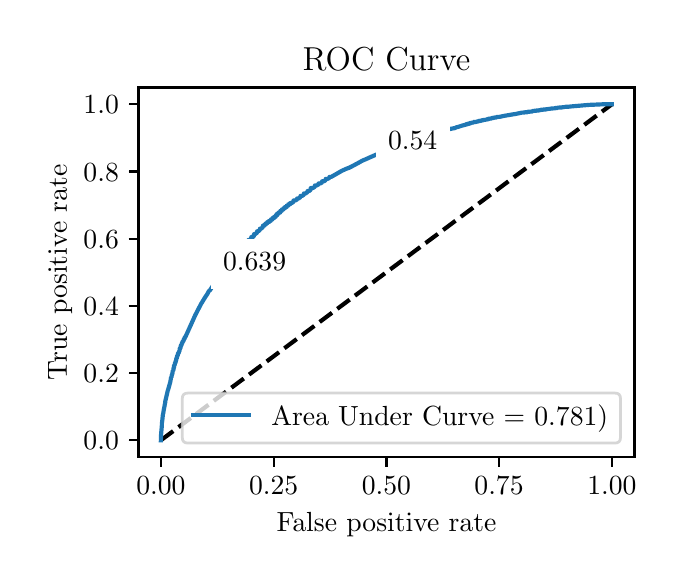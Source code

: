 \begingroup%
\makeatletter%
\begin{pgfpicture}%
\pgfpathrectangle{\pgfpointorigin}{\pgfqpoint{3.144in}{2.646in}}%
\pgfusepath{use as bounding box, clip}%
\begin{pgfscope}%
\pgfsetbuttcap%
\pgfsetmiterjoin%
\definecolor{currentfill}{rgb}{1.0,1.0,1.0}%
\pgfsetfillcolor{currentfill}%
\pgfsetlinewidth{0.0pt}%
\definecolor{currentstroke}{rgb}{1.0,1.0,1.0}%
\pgfsetstrokecolor{currentstroke}%
\pgfsetdash{}{0pt}%
\pgfpathmoveto{\pgfqpoint{0.0in}{0.0in}}%
\pgfpathlineto{\pgfqpoint{3.144in}{0.0in}}%
\pgfpathlineto{\pgfqpoint{3.144in}{2.646in}}%
\pgfpathlineto{\pgfqpoint{0.0in}{2.646in}}%
\pgfpathlineto{\pgfqpoint{0.0in}{0.0in}}%
\pgfpathclose%
\pgfusepath{fill}%
\end{pgfscope}%
\begin{pgfscope}%
\pgfsetbuttcap%
\pgfsetmiterjoin%
\definecolor{currentfill}{rgb}{1.0,1.0,1.0}%
\pgfsetfillcolor{currentfill}%
\pgfsetlinewidth{0.0pt}%
\definecolor{currentstroke}{rgb}{0.0,0.0,0.0}%
\pgfsetstrokecolor{currentstroke}%
\pgfsetstrokeopacity{0.0}%
\pgfsetdash{}{0pt}%
\pgfpathmoveto{\pgfqpoint{0.554in}{0.499in}}%
\pgfpathlineto{\pgfqpoint{3.034in}{0.499in}}%
\pgfpathlineto{\pgfqpoint{3.034in}{2.347in}}%
\pgfpathlineto{\pgfqpoint{0.554in}{2.347in}}%
\pgfpathlineto{\pgfqpoint{0.554in}{0.499in}}%
\pgfpathclose%
\pgfusepath{fill}%
\end{pgfscope}%
\begin{pgfscope}%
\pgfsetbuttcap%
\pgfsetroundjoin%
\definecolor{currentfill}{rgb}{0.0,0.0,0.0}%
\pgfsetfillcolor{currentfill}%
\pgfsetlinewidth{0.803pt}%
\definecolor{currentstroke}{rgb}{0.0,0.0,0.0}%
\pgfsetstrokecolor{currentstroke}%
\pgfsetdash{}{0pt}%
\pgfsys@defobject{currentmarker}{\pgfqpoint{0.0in}{-0.049in}}{\pgfqpoint{0.0in}{0.0in}}{%
\pgfpathmoveto{\pgfqpoint{0.0in}{0.0in}}%
\pgfpathlineto{\pgfqpoint{0.0in}{-0.049in}}%
\pgfusepath{stroke,fill}%
}%
\begin{pgfscope}%
\pgfsys@transformshift{0.666in}{0.499in}%
\pgfsys@useobject{currentmarker}{}%
\end{pgfscope}%
\end{pgfscope}%
\begin{pgfscope}%
\definecolor{textcolor}{rgb}{0.0,0.0,0.0}%
\pgfsetstrokecolor{textcolor}%
\pgfsetfillcolor{textcolor}%
\pgftext[x=0.666in,y=0.402in,,top]{\color{textcolor}\rmfamily\fontsize{10.0}{12.0}\selectfont \(\displaystyle {0.00}\)}%
\end{pgfscope}%
\begin{pgfscope}%
\pgfsetbuttcap%
\pgfsetroundjoin%
\definecolor{currentfill}{rgb}{0.0,0.0,0.0}%
\pgfsetfillcolor{currentfill}%
\pgfsetlinewidth{0.803pt}%
\definecolor{currentstroke}{rgb}{0.0,0.0,0.0}%
\pgfsetstrokecolor{currentstroke}%
\pgfsetdash{}{0pt}%
\pgfsys@defobject{currentmarker}{\pgfqpoint{0.0in}{-0.049in}}{\pgfqpoint{0.0in}{0.0in}}{%
\pgfpathmoveto{\pgfqpoint{0.0in}{0.0in}}%
\pgfpathlineto{\pgfqpoint{0.0in}{-0.049in}}%
\pgfusepath{stroke,fill}%
}%
\begin{pgfscope}%
\pgfsys@transformshift{1.23in}{0.499in}%
\pgfsys@useobject{currentmarker}{}%
\end{pgfscope}%
\end{pgfscope}%
\begin{pgfscope}%
\definecolor{textcolor}{rgb}{0.0,0.0,0.0}%
\pgfsetstrokecolor{textcolor}%
\pgfsetfillcolor{textcolor}%
\pgftext[x=1.23in,y=0.402in,,top]{\color{textcolor}\rmfamily\fontsize{10.0}{12.0}\selectfont \(\displaystyle {0.25}\)}%
\end{pgfscope}%
\begin{pgfscope}%
\pgfsetbuttcap%
\pgfsetroundjoin%
\definecolor{currentfill}{rgb}{0.0,0.0,0.0}%
\pgfsetfillcolor{currentfill}%
\pgfsetlinewidth{0.803pt}%
\definecolor{currentstroke}{rgb}{0.0,0.0,0.0}%
\pgfsetstrokecolor{currentstroke}%
\pgfsetdash{}{0pt}%
\pgfsys@defobject{currentmarker}{\pgfqpoint{0.0in}{-0.049in}}{\pgfqpoint{0.0in}{0.0in}}{%
\pgfpathmoveto{\pgfqpoint{0.0in}{0.0in}}%
\pgfpathlineto{\pgfqpoint{0.0in}{-0.049in}}%
\pgfusepath{stroke,fill}%
}%
\begin{pgfscope}%
\pgfsys@transformshift{1.794in}{0.499in}%
\pgfsys@useobject{currentmarker}{}%
\end{pgfscope}%
\end{pgfscope}%
\begin{pgfscope}%
\definecolor{textcolor}{rgb}{0.0,0.0,0.0}%
\pgfsetstrokecolor{textcolor}%
\pgfsetfillcolor{textcolor}%
\pgftext[x=1.794in,y=0.402in,,top]{\color{textcolor}\rmfamily\fontsize{10.0}{12.0}\selectfont \(\displaystyle {0.50}\)}%
\end{pgfscope}%
\begin{pgfscope}%
\pgfsetbuttcap%
\pgfsetroundjoin%
\definecolor{currentfill}{rgb}{0.0,0.0,0.0}%
\pgfsetfillcolor{currentfill}%
\pgfsetlinewidth{0.803pt}%
\definecolor{currentstroke}{rgb}{0.0,0.0,0.0}%
\pgfsetstrokecolor{currentstroke}%
\pgfsetdash{}{0pt}%
\pgfsys@defobject{currentmarker}{\pgfqpoint{0.0in}{-0.049in}}{\pgfqpoint{0.0in}{0.0in}}{%
\pgfpathmoveto{\pgfqpoint{0.0in}{0.0in}}%
\pgfpathlineto{\pgfqpoint{0.0in}{-0.049in}}%
\pgfusepath{stroke,fill}%
}%
\begin{pgfscope}%
\pgfsys@transformshift{2.357in}{0.499in}%
\pgfsys@useobject{currentmarker}{}%
\end{pgfscope}%
\end{pgfscope}%
\begin{pgfscope}%
\definecolor{textcolor}{rgb}{0.0,0.0,0.0}%
\pgfsetstrokecolor{textcolor}%
\pgfsetfillcolor{textcolor}%
\pgftext[x=2.357in,y=0.402in,,top]{\color{textcolor}\rmfamily\fontsize{10.0}{12.0}\selectfont \(\displaystyle {0.75}\)}%
\end{pgfscope}%
\begin{pgfscope}%
\pgfsetbuttcap%
\pgfsetroundjoin%
\definecolor{currentfill}{rgb}{0.0,0.0,0.0}%
\pgfsetfillcolor{currentfill}%
\pgfsetlinewidth{0.803pt}%
\definecolor{currentstroke}{rgb}{0.0,0.0,0.0}%
\pgfsetstrokecolor{currentstroke}%
\pgfsetdash{}{0pt}%
\pgfsys@defobject{currentmarker}{\pgfqpoint{0.0in}{-0.049in}}{\pgfqpoint{0.0in}{0.0in}}{%
\pgfpathmoveto{\pgfqpoint{0.0in}{0.0in}}%
\pgfpathlineto{\pgfqpoint{0.0in}{-0.049in}}%
\pgfusepath{stroke,fill}%
}%
\begin{pgfscope}%
\pgfsys@transformshift{2.921in}{0.499in}%
\pgfsys@useobject{currentmarker}{}%
\end{pgfscope}%
\end{pgfscope}%
\begin{pgfscope}%
\definecolor{textcolor}{rgb}{0.0,0.0,0.0}%
\pgfsetstrokecolor{textcolor}%
\pgfsetfillcolor{textcolor}%
\pgftext[x=2.921in,y=0.402in,,top]{\color{textcolor}\rmfamily\fontsize{10.0}{12.0}\selectfont \(\displaystyle {1.00}\)}%
\end{pgfscope}%
\begin{pgfscope}%
\definecolor{textcolor}{rgb}{0.0,0.0,0.0}%
\pgfsetstrokecolor{textcolor}%
\pgfsetfillcolor{textcolor}%
\pgftext[x=1.794in,y=0.223in,,top]{\color{textcolor}\rmfamily\fontsize{10.0}{12.0}\selectfont False positive rate}%
\end{pgfscope}%
\begin{pgfscope}%
\pgfsetbuttcap%
\pgfsetroundjoin%
\definecolor{currentfill}{rgb}{0.0,0.0,0.0}%
\pgfsetfillcolor{currentfill}%
\pgfsetlinewidth{0.803pt}%
\definecolor{currentstroke}{rgb}{0.0,0.0,0.0}%
\pgfsetstrokecolor{currentstroke}%
\pgfsetdash{}{0pt}%
\pgfsys@defobject{currentmarker}{\pgfqpoint{-0.049in}{0.0in}}{\pgfqpoint{-0.0in}{0.0in}}{%
\pgfpathmoveto{\pgfqpoint{-0.0in}{0.0in}}%
\pgfpathlineto{\pgfqpoint{-0.049in}{0.0in}}%
\pgfusepath{stroke,fill}%
}%
\begin{pgfscope}%
\pgfsys@transformshift{0.554in}{0.583in}%
\pgfsys@useobject{currentmarker}{}%
\end{pgfscope}%
\end{pgfscope}%
\begin{pgfscope}%
\definecolor{textcolor}{rgb}{0.0,0.0,0.0}%
\pgfsetstrokecolor{textcolor}%
\pgfsetfillcolor{textcolor}%
\pgftext[x=0.279in, y=0.535in, left, base]{\color{textcolor}\rmfamily\fontsize{10.0}{12.0}\selectfont \(\displaystyle {0.0}\)}%
\end{pgfscope}%
\begin{pgfscope}%
\pgfsetbuttcap%
\pgfsetroundjoin%
\definecolor{currentfill}{rgb}{0.0,0.0,0.0}%
\pgfsetfillcolor{currentfill}%
\pgfsetlinewidth{0.803pt}%
\definecolor{currentstroke}{rgb}{0.0,0.0,0.0}%
\pgfsetstrokecolor{currentstroke}%
\pgfsetdash{}{0pt}%
\pgfsys@defobject{currentmarker}{\pgfqpoint{-0.049in}{0.0in}}{\pgfqpoint{-0.0in}{0.0in}}{%
\pgfpathmoveto{\pgfqpoint{-0.0in}{0.0in}}%
\pgfpathlineto{\pgfqpoint{-0.049in}{0.0in}}%
\pgfusepath{stroke,fill}%
}%
\begin{pgfscope}%
\pgfsys@transformshift{0.554in}{0.919in}%
\pgfsys@useobject{currentmarker}{}%
\end{pgfscope}%
\end{pgfscope}%
\begin{pgfscope}%
\definecolor{textcolor}{rgb}{0.0,0.0,0.0}%
\pgfsetstrokecolor{textcolor}%
\pgfsetfillcolor{textcolor}%
\pgftext[x=0.279in, y=0.871in, left, base]{\color{textcolor}\rmfamily\fontsize{10.0}{12.0}\selectfont \(\displaystyle {0.2}\)}%
\end{pgfscope}%
\begin{pgfscope}%
\pgfsetbuttcap%
\pgfsetroundjoin%
\definecolor{currentfill}{rgb}{0.0,0.0,0.0}%
\pgfsetfillcolor{currentfill}%
\pgfsetlinewidth{0.803pt}%
\definecolor{currentstroke}{rgb}{0.0,0.0,0.0}%
\pgfsetstrokecolor{currentstroke}%
\pgfsetdash{}{0pt}%
\pgfsys@defobject{currentmarker}{\pgfqpoint{-0.049in}{0.0in}}{\pgfqpoint{-0.0in}{0.0in}}{%
\pgfpathmoveto{\pgfqpoint{-0.0in}{0.0in}}%
\pgfpathlineto{\pgfqpoint{-0.049in}{0.0in}}%
\pgfusepath{stroke,fill}%
}%
\begin{pgfscope}%
\pgfsys@transformshift{0.554in}{1.255in}%
\pgfsys@useobject{currentmarker}{}%
\end{pgfscope}%
\end{pgfscope}%
\begin{pgfscope}%
\definecolor{textcolor}{rgb}{0.0,0.0,0.0}%
\pgfsetstrokecolor{textcolor}%
\pgfsetfillcolor{textcolor}%
\pgftext[x=0.279in, y=1.207in, left, base]{\color{textcolor}\rmfamily\fontsize{10.0}{12.0}\selectfont \(\displaystyle {0.4}\)}%
\end{pgfscope}%
\begin{pgfscope}%
\pgfsetbuttcap%
\pgfsetroundjoin%
\definecolor{currentfill}{rgb}{0.0,0.0,0.0}%
\pgfsetfillcolor{currentfill}%
\pgfsetlinewidth{0.803pt}%
\definecolor{currentstroke}{rgb}{0.0,0.0,0.0}%
\pgfsetstrokecolor{currentstroke}%
\pgfsetdash{}{0pt}%
\pgfsys@defobject{currentmarker}{\pgfqpoint{-0.049in}{0.0in}}{\pgfqpoint{-0.0in}{0.0in}}{%
\pgfpathmoveto{\pgfqpoint{-0.0in}{0.0in}}%
\pgfpathlineto{\pgfqpoint{-0.049in}{0.0in}}%
\pgfusepath{stroke,fill}%
}%
\begin{pgfscope}%
\pgfsys@transformshift{0.554in}{1.591in}%
\pgfsys@useobject{currentmarker}{}%
\end{pgfscope}%
\end{pgfscope}%
\begin{pgfscope}%
\definecolor{textcolor}{rgb}{0.0,0.0,0.0}%
\pgfsetstrokecolor{textcolor}%
\pgfsetfillcolor{textcolor}%
\pgftext[x=0.279in, y=1.543in, left, base]{\color{textcolor}\rmfamily\fontsize{10.0}{12.0}\selectfont \(\displaystyle {0.6}\)}%
\end{pgfscope}%
\begin{pgfscope}%
\pgfsetbuttcap%
\pgfsetroundjoin%
\definecolor{currentfill}{rgb}{0.0,0.0,0.0}%
\pgfsetfillcolor{currentfill}%
\pgfsetlinewidth{0.803pt}%
\definecolor{currentstroke}{rgb}{0.0,0.0,0.0}%
\pgfsetstrokecolor{currentstroke}%
\pgfsetdash{}{0pt}%
\pgfsys@defobject{currentmarker}{\pgfqpoint{-0.049in}{0.0in}}{\pgfqpoint{-0.0in}{0.0in}}{%
\pgfpathmoveto{\pgfqpoint{-0.0in}{0.0in}}%
\pgfpathlineto{\pgfqpoint{-0.049in}{0.0in}}%
\pgfusepath{stroke,fill}%
}%
\begin{pgfscope}%
\pgfsys@transformshift{0.554in}{1.927in}%
\pgfsys@useobject{currentmarker}{}%
\end{pgfscope}%
\end{pgfscope}%
\begin{pgfscope}%
\definecolor{textcolor}{rgb}{0.0,0.0,0.0}%
\pgfsetstrokecolor{textcolor}%
\pgfsetfillcolor{textcolor}%
\pgftext[x=0.279in, y=1.879in, left, base]{\color{textcolor}\rmfamily\fontsize{10.0}{12.0}\selectfont \(\displaystyle {0.8}\)}%
\end{pgfscope}%
\begin{pgfscope}%
\pgfsetbuttcap%
\pgfsetroundjoin%
\definecolor{currentfill}{rgb}{0.0,0.0,0.0}%
\pgfsetfillcolor{currentfill}%
\pgfsetlinewidth{0.803pt}%
\definecolor{currentstroke}{rgb}{0.0,0.0,0.0}%
\pgfsetstrokecolor{currentstroke}%
\pgfsetdash{}{0pt}%
\pgfsys@defobject{currentmarker}{\pgfqpoint{-0.049in}{0.0in}}{\pgfqpoint{-0.0in}{0.0in}}{%
\pgfpathmoveto{\pgfqpoint{-0.0in}{0.0in}}%
\pgfpathlineto{\pgfqpoint{-0.049in}{0.0in}}%
\pgfusepath{stroke,fill}%
}%
\begin{pgfscope}%
\pgfsys@transformshift{0.554in}{2.263in}%
\pgfsys@useobject{currentmarker}{}%
\end{pgfscope}%
\end{pgfscope}%
\begin{pgfscope}%
\definecolor{textcolor}{rgb}{0.0,0.0,0.0}%
\pgfsetstrokecolor{textcolor}%
\pgfsetfillcolor{textcolor}%
\pgftext[x=0.279in, y=2.215in, left, base]{\color{textcolor}\rmfamily\fontsize{10.0}{12.0}\selectfont \(\displaystyle {1.0}\)}%
\end{pgfscope}%
\begin{pgfscope}%
\definecolor{textcolor}{rgb}{0.0,0.0,0.0}%
\pgfsetstrokecolor{textcolor}%
\pgfsetfillcolor{textcolor}%
\pgftext[x=0.223in,y=1.423in,,bottom,rotate=90.0]{\color{textcolor}\rmfamily\fontsize{10.0}{12.0}\selectfont True positive rate}%
\end{pgfscope}%
\begin{pgfscope}%
\pgfpathrectangle{\pgfqpoint{0.554in}{0.499in}}{\pgfqpoint{2.48in}{1.848in}}%
\pgfusepath{clip}%
\pgfsetbuttcap%
\pgfsetroundjoin%
\pgfsetlinewidth{1.506pt}%
\definecolor{currentstroke}{rgb}{0.0,0.0,0.0}%
\pgfsetstrokecolor{currentstroke}%
\pgfsetdash{{5.55pt}{2.4pt}}{0.0pt}%
\pgfpathmoveto{\pgfqpoint{0.666in}{0.583in}}%
\pgfpathlineto{\pgfqpoint{2.921in}{2.263in}}%
\pgfusepath{stroke}%
\end{pgfscope}%
\begin{pgfscope}%
\pgfpathrectangle{\pgfqpoint{0.554in}{0.499in}}{\pgfqpoint{2.48in}{1.848in}}%
\pgfusepath{clip}%
\pgfsetrectcap%
\pgfsetroundjoin%
\pgfsetlinewidth{1.506pt}%
\definecolor{currentstroke}{rgb}{0.122,0.467,0.706}%
\pgfsetstrokecolor{currentstroke}%
\pgfsetdash{}{0pt}%
\pgfpathmoveto{\pgfqpoint{0.666in}{0.583in}}%
\pgfpathlineto{\pgfqpoint{0.667in}{0.612in}}%
\pgfpathlineto{\pgfqpoint{0.671in}{0.658in}}%
\pgfpathlineto{\pgfqpoint{0.671in}{0.668in}}%
\pgfpathlineto{\pgfqpoint{0.672in}{0.674in}}%
\pgfpathlineto{\pgfqpoint{0.674in}{0.691in}}%
\pgfpathlineto{\pgfqpoint{0.676in}{0.712in}}%
\pgfpathlineto{\pgfqpoint{0.678in}{0.718in}}%
\pgfpathlineto{\pgfqpoint{0.68in}{0.732in}}%
\pgfpathlineto{\pgfqpoint{0.688in}{0.774in}}%
\pgfpathlineto{\pgfqpoint{0.688in}{0.778in}}%
\pgfpathlineto{\pgfqpoint{0.688in}{0.778in}}%
\pgfpathlineto{\pgfqpoint{0.7in}{0.829in}}%
\pgfpathlineto{\pgfqpoint{0.7in}{0.832in}}%
\pgfpathlineto{\pgfqpoint{0.701in}{0.832in}}%
\pgfpathlineto{\pgfqpoint{0.705in}{0.846in}}%
\pgfpathlineto{\pgfqpoint{0.713in}{0.874in}}%
\pgfpathlineto{\pgfqpoint{0.717in}{0.898in}}%
\pgfpathlineto{\pgfqpoint{0.719in}{0.898in}}%
\pgfpathlineto{\pgfqpoint{0.72in}{0.904in}}%
\pgfpathlineto{\pgfqpoint{0.72in}{0.909in}}%
\pgfpathlineto{\pgfqpoint{0.721in}{0.909in}}%
\pgfpathlineto{\pgfqpoint{0.723in}{0.913in}}%
\pgfpathlineto{\pgfqpoint{0.723in}{0.917in}}%
\pgfpathlineto{\pgfqpoint{0.724in}{0.917in}}%
\pgfpathlineto{\pgfqpoint{0.725in}{0.931in}}%
\pgfpathlineto{\pgfqpoint{0.728in}{0.931in}}%
\pgfpathlineto{\pgfqpoint{0.729in}{0.937in}}%
\pgfpathlineto{\pgfqpoint{0.729in}{0.944in}}%
\pgfpathlineto{\pgfqpoint{0.731in}{0.944in}}%
\pgfpathlineto{\pgfqpoint{0.732in}{0.951in}}%
\pgfpathlineto{\pgfqpoint{0.732in}{0.957in}}%
\pgfpathlineto{\pgfqpoint{0.734in}{0.957in}}%
\pgfpathlineto{\pgfqpoint{0.736in}{0.963in}}%
\pgfpathlineto{\pgfqpoint{0.736in}{0.97in}}%
\pgfpathlineto{\pgfqpoint{0.738in}{0.97in}}%
\pgfpathlineto{\pgfqpoint{0.74in}{0.974in}}%
\pgfpathlineto{\pgfqpoint{0.74in}{0.98in}}%
\pgfpathlineto{\pgfqpoint{0.741in}{0.98in}}%
\pgfpathlineto{\pgfqpoint{0.743in}{0.986in}}%
\pgfpathlineto{\pgfqpoint{0.743in}{0.992in}}%
\pgfpathlineto{\pgfqpoint{0.745in}{0.992in}}%
\pgfpathlineto{\pgfqpoint{0.747in}{0.998in}}%
\pgfpathlineto{\pgfqpoint{0.747in}{1.005in}}%
\pgfpathlineto{\pgfqpoint{0.749in}{1.005in}}%
\pgfpathlineto{\pgfqpoint{0.751in}{1.009in}}%
\pgfpathlineto{\pgfqpoint{0.751in}{1.017in}}%
\pgfpathlineto{\pgfqpoint{0.753in}{1.017in}}%
\pgfpathlineto{\pgfqpoint{0.756in}{1.021in}}%
\pgfpathlineto{\pgfqpoint{0.756in}{1.026in}}%
\pgfpathlineto{\pgfqpoint{0.758in}{1.026in}}%
\pgfpathlineto{\pgfqpoint{0.76in}{1.035in}}%
\pgfpathlineto{\pgfqpoint{0.76in}{1.042in}}%
\pgfpathlineto{\pgfqpoint{0.763in}{1.042in}}%
\pgfpathlineto{\pgfqpoint{0.765in}{1.049in}}%
\pgfpathlineto{\pgfqpoint{0.765in}{1.056in}}%
\pgfpathlineto{\pgfqpoint{0.767in}{1.056in}}%
\pgfpathlineto{\pgfqpoint{0.77in}{1.061in}}%
\pgfpathlineto{\pgfqpoint{0.77in}{1.067in}}%
\pgfpathlineto{\pgfqpoint{0.772in}{1.067in}}%
\pgfpathlineto{\pgfqpoint{0.774in}{1.071in}}%
\pgfpathlineto{\pgfqpoint{0.774in}{1.076in}}%
\pgfpathlineto{\pgfqpoint{0.777in}{1.076in}}%
\pgfpathlineto{\pgfqpoint{0.78in}{1.082in}}%
\pgfpathlineto{\pgfqpoint{0.78in}{1.088in}}%
\pgfpathlineto{\pgfqpoint{0.782in}{1.088in}}%
\pgfpathlineto{\pgfqpoint{0.785in}{1.092in}}%
\pgfpathlineto{\pgfqpoint{0.785in}{1.098in}}%
\pgfpathlineto{\pgfqpoint{0.788in}{1.098in}}%
\pgfpathlineto{\pgfqpoint{0.838in}{1.209in}}%
\pgfpathlineto{\pgfqpoint{0.868in}{1.267in}}%
\pgfpathlineto{\pgfqpoint{0.872in}{1.273in}}%
\pgfpathlineto{\pgfqpoint{0.889in}{1.301in}}%
\pgfpathlineto{\pgfqpoint{0.897in}{1.312in}}%
\pgfpathlineto{\pgfqpoint{0.906in}{1.329in}}%
\pgfpathlineto{\pgfqpoint{0.912in}{1.334in}}%
\pgfpathlineto{\pgfqpoint{0.921in}{1.348in}}%
\pgfpathlineto{\pgfqpoint{0.926in}{1.355in}}%
\pgfpathlineto{\pgfqpoint{0.931in}{1.364in}}%
\pgfpathlineto{\pgfqpoint{0.967in}{1.414in}}%
\pgfpathlineto{\pgfqpoint{0.972in}{1.42in}}%
\pgfpathlineto{\pgfqpoint{0.977in}{1.43in}}%
\pgfpathlineto{\pgfqpoint{0.989in}{1.444in}}%
\pgfpathlineto{\pgfqpoint{1.014in}{1.475in}}%
\pgfpathlineto{\pgfqpoint{1.026in}{1.493in}}%
\pgfpathlineto{\pgfqpoint{1.091in}{1.566in}}%
\pgfpathlineto{\pgfqpoint{1.091in}{1.571in}}%
\pgfpathlineto{\pgfqpoint{1.098in}{1.571in}}%
\pgfpathlineto{\pgfqpoint{1.104in}{1.577in}}%
\pgfpathlineto{\pgfqpoint{1.104in}{1.585in}}%
\pgfpathlineto{\pgfqpoint{1.111in}{1.585in}}%
\pgfpathlineto{\pgfqpoint{1.118in}{1.592in}}%
\pgfpathlineto{\pgfqpoint{1.118in}{1.599in}}%
\pgfpathlineto{\pgfqpoint{1.126in}{1.599in}}%
\pgfpathlineto{\pgfqpoint{1.132in}{1.606in}}%
\pgfpathlineto{\pgfqpoint{1.132in}{1.614in}}%
\pgfpathlineto{\pgfqpoint{1.138in}{1.614in}}%
\pgfpathlineto{\pgfqpoint{1.147in}{1.621in}}%
\pgfpathlineto{\pgfqpoint{1.147in}{1.628in}}%
\pgfpathlineto{\pgfqpoint{1.153in}{1.628in}}%
\pgfpathlineto{\pgfqpoint{1.161in}{1.634in}}%
\pgfpathlineto{\pgfqpoint{1.161in}{1.641in}}%
\pgfpathlineto{\pgfqpoint{1.168in}{1.641in}}%
\pgfpathlineto{\pgfqpoint{1.176in}{1.649in}}%
\pgfpathlineto{\pgfqpoint{1.176in}{1.656in}}%
\pgfpathlineto{\pgfqpoint{1.184in}{1.656in}}%
\pgfpathlineto{\pgfqpoint{1.184in}{1.662in}}%
\pgfpathlineto{\pgfqpoint{1.191in}{1.662in}}%
\pgfpathlineto{\pgfqpoint{1.191in}{1.668in}}%
\pgfpathlineto{\pgfqpoint{1.198in}{1.668in}}%
\pgfpathlineto{\pgfqpoint{1.198in}{1.674in}}%
\pgfpathlineto{\pgfqpoint{1.207in}{1.674in}}%
\pgfpathlineto{\pgfqpoint{1.207in}{1.68in}}%
\pgfpathlineto{\pgfqpoint{1.216in}{1.68in}}%
\pgfpathlineto{\pgfqpoint{1.216in}{1.687in}}%
\pgfpathlineto{\pgfqpoint{1.224in}{1.687in}}%
\pgfpathlineto{\pgfqpoint{1.224in}{1.694in}}%
\pgfpathlineto{\pgfqpoint{1.232in}{1.694in}}%
\pgfpathlineto{\pgfqpoint{1.232in}{1.7in}}%
\pgfpathlineto{\pgfqpoint{1.24in}{1.7in}}%
\pgfpathlineto{\pgfqpoint{1.24in}{1.708in}}%
\pgfpathlineto{\pgfqpoint{1.247in}{1.708in}}%
\pgfpathlineto{\pgfqpoint{1.247in}{1.716in}}%
\pgfpathlineto{\pgfqpoint{1.255in}{1.716in}}%
\pgfpathlineto{\pgfqpoint{1.255in}{1.722in}}%
\pgfpathlineto{\pgfqpoint{1.263in}{1.722in}}%
\pgfpathlineto{\pgfqpoint{1.263in}{1.73in}}%
\pgfpathlineto{\pgfqpoint{1.271in}{1.73in}}%
\pgfpathlineto{\pgfqpoint{1.271in}{1.737in}}%
\pgfpathlineto{\pgfqpoint{1.279in}{1.737in}}%
\pgfpathlineto{\pgfqpoint{1.279in}{1.743in}}%
\pgfpathlineto{\pgfqpoint{1.286in}{1.743in}}%
\pgfpathlineto{\pgfqpoint{1.286in}{1.749in}}%
\pgfpathlineto{\pgfqpoint{1.295in}{1.749in}}%
\pgfpathlineto{\pgfqpoint{1.295in}{1.756in}}%
\pgfpathlineto{\pgfqpoint{1.303in}{1.756in}}%
\pgfpathlineto{\pgfqpoint{1.303in}{1.763in}}%
\pgfpathlineto{\pgfqpoint{1.312in}{1.763in}}%
\pgfpathlineto{\pgfqpoint{1.312in}{1.769in}}%
\pgfpathlineto{\pgfqpoint{1.321in}{1.769in}}%
\pgfpathlineto{\pgfqpoint{1.329in}{1.776in}}%
\pgfpathlineto{\pgfqpoint{1.329in}{1.782in}}%
\pgfpathlineto{\pgfqpoint{1.338in}{1.782in}}%
\pgfpathlineto{\pgfqpoint{1.347in}{1.787in}}%
\pgfpathlineto{\pgfqpoint{1.347in}{1.792in}}%
\pgfpathlineto{\pgfqpoint{1.355in}{1.792in}}%
\pgfpathlineto{\pgfqpoint{1.364in}{1.799in}}%
\pgfpathlineto{\pgfqpoint{1.364in}{1.805in}}%
\pgfpathlineto{\pgfqpoint{1.373in}{1.805in}}%
\pgfpathlineto{\pgfqpoint{1.381in}{1.811in}}%
\pgfpathlineto{\pgfqpoint{1.381in}{1.817in}}%
\pgfpathlineto{\pgfqpoint{1.39in}{1.817in}}%
\pgfpathlineto{\pgfqpoint{1.399in}{1.824in}}%
\pgfpathlineto{\pgfqpoint{1.399in}{1.829in}}%
\pgfpathlineto{\pgfqpoint{1.407in}{1.829in}}%
\pgfpathlineto{\pgfqpoint{1.415in}{1.835in}}%
\pgfpathlineto{\pgfqpoint{1.415in}{1.844in}}%
\pgfpathlineto{\pgfqpoint{1.426in}{1.844in}}%
\pgfpathlineto{\pgfqpoint{1.436in}{1.851in}}%
\pgfpathlineto{\pgfqpoint{1.436in}{1.857in}}%
\pgfpathlineto{\pgfqpoint{1.445in}{1.857in}}%
\pgfpathlineto{\pgfqpoint{1.454in}{1.862in}}%
\pgfpathlineto{\pgfqpoint{1.454in}{1.867in}}%
\pgfpathlineto{\pgfqpoint{1.463in}{1.867in}}%
\pgfpathlineto{\pgfqpoint{1.472in}{1.872in}}%
\pgfpathlineto{\pgfqpoint{1.472in}{1.878in}}%
\pgfpathlineto{\pgfqpoint{1.481in}{1.878in}}%
\pgfpathlineto{\pgfqpoint{1.49in}{1.883in}}%
\pgfpathlineto{\pgfqpoint{1.49in}{1.89in}}%
\pgfpathlineto{\pgfqpoint{1.5in}{1.89in}}%
\pgfpathlineto{\pgfqpoint{1.509in}{1.895in}}%
\pgfpathlineto{\pgfqpoint{1.509in}{1.9in}}%
\pgfpathlineto{\pgfqpoint{1.518in}{1.9in}}%
\pgfpathlineto{\pgfqpoint{1.565in}{1.927in}}%
\pgfpathlineto{\pgfqpoint{1.574in}{1.932in}}%
\pgfpathlineto{\pgfqpoint{1.597in}{1.942in}}%
\pgfpathlineto{\pgfqpoint{1.606in}{1.945in}}%
\pgfpathlineto{\pgfqpoint{1.624in}{1.954in}}%
\pgfpathlineto{\pgfqpoint{1.661in}{1.974in}}%
\pgfpathlineto{\pgfqpoint{1.671in}{1.98in}}%
\pgfpathlineto{\pgfqpoint{1.69in}{1.988in}}%
\pgfpathlineto{\pgfqpoint{1.71in}{1.997in}}%
\pgfpathlineto{\pgfqpoint{1.742in}{2.011in}}%
\pgfpathlineto{\pgfqpoint{1.802in}{2.035in}}%
\pgfpathlineto{\pgfqpoint{1.823in}{2.043in}}%
\pgfpathlineto{\pgfqpoint{1.833in}{2.047in}}%
\pgfpathlineto{\pgfqpoint{1.844in}{2.049in}}%
\pgfpathlineto{\pgfqpoint{1.853in}{2.054in}}%
\pgfpathlineto{\pgfqpoint{1.875in}{2.062in}}%
\pgfpathlineto{\pgfqpoint{1.893in}{2.07in}}%
\pgfpathlineto{\pgfqpoint{1.933in}{2.081in}}%
\pgfpathlineto{\pgfqpoint{1.983in}{2.098in}}%
\pgfpathlineto{\pgfqpoint{1.992in}{2.1in}}%
\pgfpathlineto{\pgfqpoint{2.012in}{2.108in}}%
\pgfpathlineto{\pgfqpoint{2.033in}{2.115in}}%
\pgfpathlineto{\pgfqpoint{2.042in}{2.118in}}%
\pgfpathlineto{\pgfqpoint{2.051in}{2.119in}}%
\pgfpathlineto{\pgfqpoint{2.06in}{2.123in}}%
\pgfpathlineto{\pgfqpoint{2.078in}{2.128in}}%
\pgfpathlineto{\pgfqpoint{2.096in}{2.135in}}%
\pgfpathlineto{\pgfqpoint{2.114in}{2.14in}}%
\pgfpathlineto{\pgfqpoint{2.136in}{2.144in}}%
\pgfpathlineto{\pgfqpoint{2.144in}{2.148in}}%
\pgfpathlineto{\pgfqpoint{2.153in}{2.15in}}%
\pgfpathlineto{\pgfqpoint{2.171in}{2.156in}}%
\pgfpathlineto{\pgfqpoint{2.191in}{2.161in}}%
\pgfpathlineto{\pgfqpoint{2.191in}{2.163in}}%
\pgfpathlineto{\pgfqpoint{2.2in}{2.163in}}%
\pgfpathlineto{\pgfqpoint{2.2in}{2.166in}}%
\pgfpathlineto{\pgfqpoint{2.21in}{2.166in}}%
\pgfpathlineto{\pgfqpoint{2.21in}{2.169in}}%
\pgfpathlineto{\pgfqpoint{2.219in}{2.169in}}%
\pgfpathlineto{\pgfqpoint{2.219in}{2.171in}}%
\pgfpathlineto{\pgfqpoint{2.228in}{2.171in}}%
\pgfpathlineto{\pgfqpoint{2.228in}{2.174in}}%
\pgfpathlineto{\pgfqpoint{2.246in}{2.175in}}%
\pgfpathlineto{\pgfqpoint{2.246in}{2.177in}}%
\pgfpathlineto{\pgfqpoint{2.253in}{2.177in}}%
\pgfpathlineto{\pgfqpoint{2.253in}{2.179in}}%
\pgfpathlineto{\pgfqpoint{2.262in}{2.179in}}%
\pgfpathlineto{\pgfqpoint{2.262in}{2.181in}}%
\pgfpathlineto{\pgfqpoint{2.27in}{2.181in}}%
\pgfpathlineto{\pgfqpoint{2.27in}{2.183in}}%
\pgfpathlineto{\pgfqpoint{2.279in}{2.183in}}%
\pgfpathlineto{\pgfqpoint{2.279in}{2.185in}}%
\pgfpathlineto{\pgfqpoint{2.288in}{2.185in}}%
\pgfpathlineto{\pgfqpoint{2.288in}{2.186in}}%
\pgfpathlineto{\pgfqpoint{2.296in}{2.186in}}%
\pgfpathlineto{\pgfqpoint{2.296in}{2.188in}}%
\pgfpathlineto{\pgfqpoint{2.304in}{2.188in}}%
\pgfpathlineto{\pgfqpoint{2.304in}{2.191in}}%
\pgfpathlineto{\pgfqpoint{2.312in}{2.191in}}%
\pgfpathlineto{\pgfqpoint{2.312in}{2.192in}}%
\pgfpathlineto{\pgfqpoint{2.32in}{2.192in}}%
\pgfpathlineto{\pgfqpoint{2.32in}{2.194in}}%
\pgfpathlineto{\pgfqpoint{2.328in}{2.194in}}%
\pgfpathlineto{\pgfqpoint{2.328in}{2.196in}}%
\pgfpathlineto{\pgfqpoint{2.335in}{2.196in}}%
\pgfpathlineto{\pgfqpoint{2.335in}{2.197in}}%
\pgfpathlineto{\pgfqpoint{2.344in}{2.197in}}%
\pgfpathlineto{\pgfqpoint{2.344in}{2.199in}}%
\pgfpathlineto{\pgfqpoint{2.352in}{2.199in}}%
\pgfpathlineto{\pgfqpoint{2.352in}{2.2in}}%
\pgfpathlineto{\pgfqpoint{2.359in}{2.2in}}%
\pgfpathlineto{\pgfqpoint{2.382in}{2.205in}}%
\pgfpathlineto{\pgfqpoint{2.429in}{2.213in}}%
\pgfpathlineto{\pgfqpoint{2.436in}{2.214in}}%
\pgfpathlineto{\pgfqpoint{2.442in}{2.215in}}%
\pgfpathlineto{\pgfqpoint{2.47in}{2.221in}}%
\pgfpathlineto{\pgfqpoint{2.485in}{2.222in}}%
\pgfpathlineto{\pgfqpoint{2.485in}{2.223in}}%
\pgfpathlineto{\pgfqpoint{2.498in}{2.223in}}%
\pgfpathlineto{\pgfqpoint{2.498in}{2.225in}}%
\pgfpathlineto{\pgfqpoint{2.512in}{2.226in}}%
\pgfpathlineto{\pgfqpoint{2.512in}{2.226in}}%
\pgfpathlineto{\pgfqpoint{2.524in}{2.227in}}%
\pgfpathlineto{\pgfqpoint{2.524in}{2.229in}}%
\pgfpathlineto{\pgfqpoint{2.53in}{2.229in}}%
\pgfpathlineto{\pgfqpoint{2.53in}{2.23in}}%
\pgfpathlineto{\pgfqpoint{2.544in}{2.231in}}%
\pgfpathlineto{\pgfqpoint{2.544in}{2.232in}}%
\pgfpathlineto{\pgfqpoint{2.556in}{2.232in}}%
\pgfpathlineto{\pgfqpoint{2.556in}{2.233in}}%
\pgfpathlineto{\pgfqpoint{2.567in}{2.234in}}%
\pgfpathlineto{\pgfqpoint{2.567in}{2.236in}}%
\pgfpathlineto{\pgfqpoint{2.579in}{2.236in}}%
\pgfpathlineto{\pgfqpoint{2.579in}{2.237in}}%
\pgfpathlineto{\pgfqpoint{2.591in}{2.237in}}%
\pgfpathlineto{\pgfqpoint{2.591in}{2.238in}}%
\pgfpathlineto{\pgfqpoint{2.602in}{2.239in}}%
\pgfpathlineto{\pgfqpoint{2.602in}{2.24in}}%
\pgfpathlineto{\pgfqpoint{2.612in}{2.24in}}%
\pgfpathlineto{\pgfqpoint{2.612in}{2.241in}}%
\pgfpathlineto{\pgfqpoint{2.623in}{2.242in}}%
\pgfpathlineto{\pgfqpoint{2.623in}{2.242in}}%
\pgfpathlineto{\pgfqpoint{2.638in}{2.243in}}%
\pgfpathlineto{\pgfqpoint{2.638in}{2.244in}}%
\pgfpathlineto{\pgfqpoint{2.648in}{2.244in}}%
\pgfpathlineto{\pgfqpoint{2.648in}{2.246in}}%
\pgfpathlineto{\pgfqpoint{2.667in}{2.247in}}%
\pgfpathlineto{\pgfqpoint{2.667in}{2.247in}}%
\pgfpathlineto{\pgfqpoint{2.672in}{2.247in}}%
\pgfpathlineto{\pgfqpoint{2.672in}{2.248in}}%
\pgfpathlineto{\pgfqpoint{2.685in}{2.249in}}%
\pgfpathlineto{\pgfqpoint{2.685in}{2.25in}}%
\pgfpathlineto{\pgfqpoint{2.707in}{2.251in}}%
\pgfpathlineto{\pgfqpoint{2.707in}{2.251in}}%
\pgfpathlineto{\pgfqpoint{2.715in}{2.252in}}%
\pgfpathlineto{\pgfqpoint{2.726in}{2.253in}}%
\pgfpathlineto{\pgfqpoint{2.808in}{2.26in}}%
\pgfpathlineto{\pgfqpoint{2.834in}{2.261in}}%
\pgfpathlineto{\pgfqpoint{2.855in}{2.262in}}%
\pgfpathlineto{\pgfqpoint{2.855in}{2.262in}}%
\pgfpathlineto{\pgfqpoint{2.88in}{2.263in}}%
\pgfpathlineto{\pgfqpoint{2.88in}{2.263in}}%
\pgfpathlineto{\pgfqpoint{2.881in}{2.263in}}%
\pgfpathlineto{\pgfqpoint{2.921in}{2.263in}}%
\pgfpathlineto{\pgfqpoint{2.921in}{2.263in}}%
\pgfusepath{stroke}%
\end{pgfscope}%
\begin{pgfscope}%
\pgfsetrectcap%
\pgfsetmiterjoin%
\pgfsetlinewidth{0.803pt}%
\definecolor{currentstroke}{rgb}{0.0,0.0,0.0}%
\pgfsetstrokecolor{currentstroke}%
\pgfsetdash{}{0pt}%
\pgfpathmoveto{\pgfqpoint{0.554in}{0.499in}}%
\pgfpathlineto{\pgfqpoint{0.554in}{2.347in}}%
\pgfusepath{stroke}%
\end{pgfscope}%
\begin{pgfscope}%
\pgfsetrectcap%
\pgfsetmiterjoin%
\pgfsetlinewidth{0.803pt}%
\definecolor{currentstroke}{rgb}{0.0,0.0,0.0}%
\pgfsetstrokecolor{currentstroke}%
\pgfsetdash{}{0pt}%
\pgfpathmoveto{\pgfqpoint{3.034in}{0.499in}}%
\pgfpathlineto{\pgfqpoint{3.034in}{2.347in}}%
\pgfusepath{stroke}%
\end{pgfscope}%
\begin{pgfscope}%
\pgfsetrectcap%
\pgfsetmiterjoin%
\pgfsetlinewidth{0.803pt}%
\definecolor{currentstroke}{rgb}{0.0,0.0,0.0}%
\pgfsetstrokecolor{currentstroke}%
\pgfsetdash{}{0pt}%
\pgfpathmoveto{\pgfqpoint{0.554in}{0.499in}}%
\pgfpathlineto{\pgfqpoint{3.034in}{0.499in}}%
\pgfusepath{stroke}%
\end{pgfscope}%
\begin{pgfscope}%
\pgfsetrectcap%
\pgfsetmiterjoin%
\pgfsetlinewidth{0.803pt}%
\definecolor{currentstroke}{rgb}{0.0,0.0,0.0}%
\pgfsetstrokecolor{currentstroke}%
\pgfsetdash{}{0pt}%
\pgfpathmoveto{\pgfqpoint{0.554in}{2.347in}}%
\pgfpathlineto{\pgfqpoint{3.034in}{2.347in}}%
\pgfusepath{stroke}%
\end{pgfscope}%
\begin{pgfscope}%
\pgfsetbuttcap%
\pgfsetmiterjoin%
\definecolor{currentfill}{rgb}{1.0,1.0,1.0}%
\pgfsetfillcolor{currentfill}%
\pgfsetlinewidth{1.004pt}%
\definecolor{currentstroke}{rgb}{1.0,1.0,1.0}%
\pgfsetstrokecolor{currentstroke}%
\pgfsetdash{}{0pt}%
\pgfpathmoveto{\pgfqpoint{1.747in}{1.952in}}%
\pgfpathlineto{\pgfqpoint{2.105in}{1.952in}}%
\pgfpathlineto{\pgfqpoint{2.105in}{2.187in}}%
\pgfpathlineto{\pgfqpoint{1.747in}{2.187in}}%
\pgfpathlineto{\pgfqpoint{1.747in}{1.952in}}%
\pgfpathclose%
\pgfusepath{stroke,fill}%
\end{pgfscope}%
\begin{pgfscope}%
\definecolor{textcolor}{rgb}{0.0,0.0,0.0}%
\pgfsetstrokecolor{textcolor}%
\pgfsetfillcolor{textcolor}%
\pgftext[x=1.802in,y=2.035in,left,base]{\color{textcolor}\rmfamily\fontsize{10.0}{12.0}\selectfont 0.54}%
\end{pgfscope}%
\begin{pgfscope}%
\pgfsetbuttcap%
\pgfsetmiterjoin%
\definecolor{currentfill}{rgb}{1.0,1.0,1.0}%
\pgfsetfillcolor{currentfill}%
\pgfsetlinewidth{1.004pt}%
\definecolor{currentstroke}{rgb}{1.0,1.0,1.0}%
\pgfsetstrokecolor{currentstroke}%
\pgfsetdash{}{0pt}%
\pgfpathmoveto{\pgfqpoint{0.922in}{1.347in}}%
\pgfpathlineto{\pgfqpoint{1.349in}{1.347in}}%
\pgfpathlineto{\pgfqpoint{1.349in}{1.582in}}%
\pgfpathlineto{\pgfqpoint{0.922in}{1.582in}}%
\pgfpathlineto{\pgfqpoint{0.922in}{1.347in}}%
\pgfpathclose%
\pgfusepath{stroke,fill}%
\end{pgfscope}%
\begin{pgfscope}%
\definecolor{textcolor}{rgb}{0.0,0.0,0.0}%
\pgfsetstrokecolor{textcolor}%
\pgfsetfillcolor{textcolor}%
\pgftext[x=0.977in,y=1.43in,left,base]{\color{textcolor}\rmfamily\fontsize{10.0}{12.0}\selectfont 0.639}%
\end{pgfscope}%
\begin{pgfscope}%
\definecolor{textcolor}{rgb}{0.0,0.0,0.0}%
\pgfsetstrokecolor{textcolor}%
\pgfsetfillcolor{textcolor}%
\pgftext[x=1.794in,y=2.431in,,base]{\color{textcolor}\rmfamily\fontsize{12.0}{14.4}\selectfont ROC Curve}%
\end{pgfscope}%
\begin{pgfscope}%
\pgfsetbuttcap%
\pgfsetmiterjoin%
\definecolor{currentfill}{rgb}{1.0,1.0,1.0}%
\pgfsetfillcolor{currentfill}%
\pgfsetfillopacity{0.8}%
\pgfsetlinewidth{1.004pt}%
\definecolor{currentstroke}{rgb}{0.8,0.8,0.8}%
\pgfsetstrokecolor{currentstroke}%
\pgfsetstrokeopacity{0.8}%
\pgfsetdash{}{0pt}%
\pgfpathmoveto{\pgfqpoint{0.801in}{0.569in}}%
\pgfpathlineto{\pgfqpoint{2.936in}{0.569in}}%
\pgfpathquadraticcurveto{\pgfqpoint{2.964in}{0.569in}}{\pgfqpoint{2.964in}{0.597in}}%
\pgfpathlineto{\pgfqpoint{2.964in}{0.791in}}%
\pgfpathquadraticcurveto{\pgfqpoint{2.964in}{0.819in}}{\pgfqpoint{2.936in}{0.819in}}%
\pgfpathlineto{\pgfqpoint{0.801in}{0.819in}}%
\pgfpathquadraticcurveto{\pgfqpoint{0.773in}{0.819in}}{\pgfqpoint{0.773in}{0.791in}}%
\pgfpathlineto{\pgfqpoint{0.773in}{0.597in}}%
\pgfpathquadraticcurveto{\pgfqpoint{0.773in}{0.569in}}{\pgfqpoint{0.801in}{0.569in}}%
\pgfpathlineto{\pgfqpoint{0.801in}{0.569in}}%
\pgfpathclose%
\pgfusepath{stroke,fill}%
\end{pgfscope}%
\begin{pgfscope}%
\pgfsetrectcap%
\pgfsetroundjoin%
\pgfsetlinewidth{1.506pt}%
\definecolor{currentstroke}{rgb}{0.122,0.467,0.706}%
\pgfsetstrokecolor{currentstroke}%
\pgfsetdash{}{0pt}%
\pgfpathmoveto{\pgfqpoint{0.829in}{0.708in}}%
\pgfpathlineto{\pgfqpoint{0.968in}{0.708in}}%
\pgfpathlineto{\pgfqpoint{1.106in}{0.708in}}%
\pgfusepath{stroke}%
\end{pgfscope}%
\begin{pgfscope}%
\definecolor{textcolor}{rgb}{0.0,0.0,0.0}%
\pgfsetstrokecolor{textcolor}%
\pgfsetfillcolor{textcolor}%
\pgftext[x=1.218in,y=0.659in,left,base]{\color{textcolor}\rmfamily\fontsize{10.0}{12.0}\selectfont Area Under Curve = 0.781)}%
\end{pgfscope}%
\end{pgfpicture}%
\makeatother%
\endgroup%
